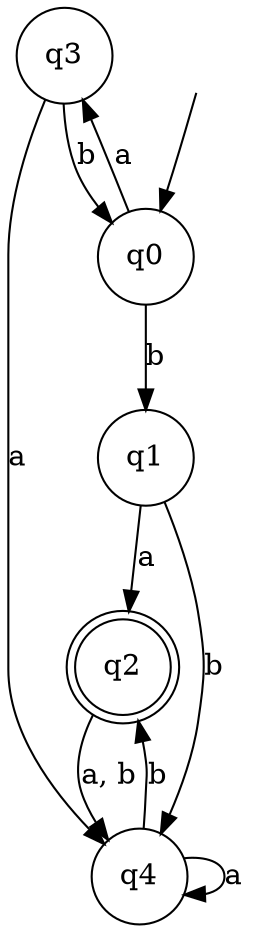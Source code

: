 digraph Automaton {

q1 [shape = circle];

q2 [shape = doublecircle];

q3 [shape = circle];

q4 [shape = circle];

_nil [style = invis];

q0 [shape = circle];

q3 -> q4 [label = "a"];

q0 -> q3 [label = "a"];

q3 -> q0 [label = "b"];

_nil -> q0;

q1 -> q2 [label = "a"];

q4 -> q2 [label = "b"];

q1 -> q4 [label = "b"];

q2 -> q4 [label = "a, b"];

q0 -> q1 [label = "b"];

q4 -> q4 [label = "a"];

}

